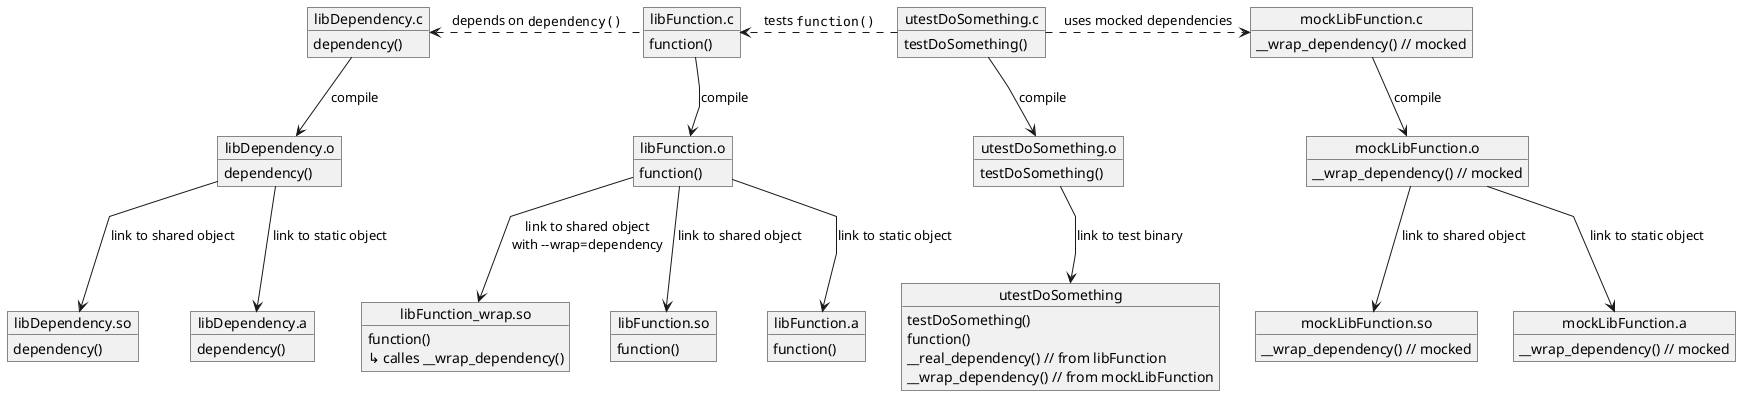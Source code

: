 @startuml
skinparam linetype polyline

object "libDependency.c" as libDeb_c {
	dependency()
}
object "libDependency.o" as libDeb_o {
	dependency()
}
object "libDependency.so" as libDeb_so {
	dependency()
}
object "libDependency.a" as libDeb_a {
	dependency()
}

object "libFunction.c" as libFunc_c {
	function()
}
object "libFunction.o" as libFunc_o {
	function()
}
object "libFunction_wrap.so" as libFuncWrap_so {
	function()
	 ↳ calles __wrap_dependency()
}
object "libFunction.so" as libFunc_so {
	function()
}
object "libFunction.a" as libFunc_a {
	function()
}

object "utestDoSomething.c" as utestDoSome_c {
	testDoSomething()
}
object "utestDoSomething.o" as utestDoSome_o {
	testDoSomething()
}
object "utestDoSomething" as utestDoSome_bin {
	testDoSomething()
	function()
	__real_dependency() // from libFunction
	__wrap_dependency() // from mockLibFunction
}

object "mockLibFunction.c" as mockLibFunc_c {
	__wrap_dependency() // mocked
}
object "mockLibFunction.o" as mockLibFunc_o {
	__wrap_dependency() // mocked
}
object "mockLibFunction.so" as mockLibFunc_so {
	__wrap_dependency() // mocked
}
object "mockLibFunction.a" as mockLibFunc_a {
	__wrap_dependency() // mocked
}

' # Order the elements

libDeb_c -[hidden]-> libDeb_o
libDeb_o -[hidden]-> libDeb_a
libDeb_o -[hidden]-> libDeb_so

libFunc_c -[hidden]-> libFunc_o
libFunc_o -[hidden]-> libFunc_a
libFunc_o -[hidden]-> libFunc_so
libFunc_o -[hidden]-> libFuncWrap_so

utestDoSome_c -[hidden]-> utestDoSome_o
utestDoSome_o -[hidden]-> utestDoSome_bin

mockLibFunc_c -[hidden]-> mockLibFunc_o
mockLibFunc_o -[hidden]-> mockLibFunc_a
mockLibFunc_o -[hidden]-> mockLibFunc_so


libDeb_c -[hidden]> libFunc_c
libFunc_c -[hidden]> utestDoSome_c
utestDoSome_c -[hidden]> mockLibFunc_c

libDeb_o -[hidden]> libFunc_o
libFunc_o -[hidden]> utestDoSome_o
utestDoSome_o -[hidden]> mockLibFunc_o

libDeb_so -[hidden]> libDeb_a
'libDeb_so -[hidden]> libFunc_so
'libDeb_so -[hidden]> libFunc_a
'libDeb_a -[hidden]> libFunc_so
libDeb_a -[hidden]> libFuncWrap_so
'libDeb_a -[hidden]> libFunc_a
libFuncWrap_so -[hidden]> libFunc_so
libFunc_so -[hidden]> libFunc_a
'libFunc_so -[hidden]> utestDoSome_bin
libFunc_a -[hidden]> utestDoSome_bin
utestDoSome_bin -[hidden]> mockLibFunc_so
'utestDoSome_bin -[hidden]> mockLibFunc_a
mockLibFunc_so -[hidden]> mockLibFunc_a

' # The Links between the objects/source files/binaries

'libFunc_c .> libDeb_c : depends on ""dependency()""
libDeb_c <. libFunc_c : depends on ""dependency()""
utestDoSome_c .> libFunc_c : tests ""function()""
utestDoSome_c .> mockLibFunc_c : uses mocked dependencies

libDeb_c --> libDeb_o : compile
libDeb_o --> libDeb_so : link to shared object
libDeb_o --> libDeb_a : link to static object


libFunc_c --> libFunc_o : compile
libFunc_o --> libFuncWrap_so : link to shared object\nwith --wrap=dependency
libFunc_o --> libFunc_so : link to shared object
libFunc_o --> libFunc_a : link to static object

utestDoSome_c --> utestDoSome_o : compile
utestDoSome_o --> utestDoSome_bin : link to test binary

mockLibFunc_c --> mockLibFunc_o : compile
mockLibFunc_o --> mockLibFunc_so : link to shared object
mockLibFunc_o --> mockLibFunc_a : link to static object

'libFunc_a --> utestDoSome_bin : link ""function()"" to test
'mockLibFunc_so --> utestDoSome_bin : link mocked dependencies to test

@enduml
